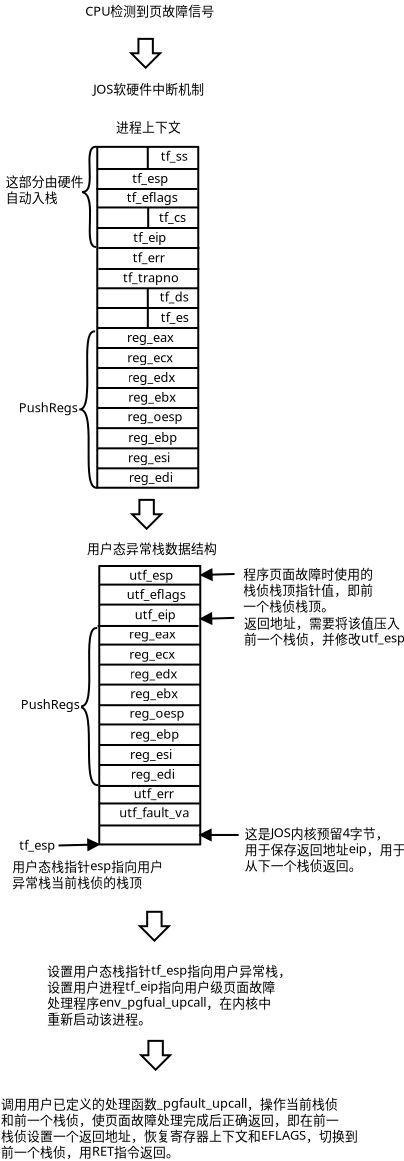 <?xml version="1.0" encoding="UTF-8"?>
<dia:diagram xmlns:dia="http://www.lysator.liu.se/~alla/dia/">
  <dia:layer name="Background" visible="true">
    <dia:object type="Standard - Box" version="0" id="O0">
      <dia:attribute name="obj_pos">
        <dia:point val="5.65,7.3"/>
      </dia:attribute>
      <dia:attribute name="obj_bb">
        <dia:rectangle val="5.6,7.25;10.75,24.394"/>
      </dia:attribute>
      <dia:attribute name="elem_corner">
        <dia:point val="5.65,7.3"/>
      </dia:attribute>
      <dia:attribute name="elem_width">
        <dia:real val="5.05"/>
      </dia:attribute>
      <dia:attribute name="elem_height">
        <dia:real val="17.044"/>
      </dia:attribute>
      <dia:attribute name="show_background">
        <dia:boolean val="false"/>
      </dia:attribute>
      <dia:attribute name="corner_radius">
        <dia:real val="1.175e-38"/>
      </dia:attribute>
    </dia:object>
    <dia:object type="Standard - Text" version="1" id="O1">
      <dia:attribute name="obj_pos">
        <dia:point val="5.05,0.75"/>
      </dia:attribute>
      <dia:attribute name="obj_bb">
        <dia:rectangle val="5.05,0.186;11.007,1.126"/>
      </dia:attribute>
      <dia:attribute name="text">
        <dia:composite type="text">
          <dia:attribute name="string">
            <dia:string>#CPU检测到页故障信号#</dia:string>
          </dia:attribute>
          <dia:attribute name="font">
            <dia:font family="sans" style="0" name="Helvetica"/>
          </dia:attribute>
          <dia:attribute name="height">
            <dia:real val="0.8"/>
          </dia:attribute>
          <dia:attribute name="pos">
            <dia:point val="5.05,0.75"/>
          </dia:attribute>
          <dia:attribute name="color">
            <dia:color val="#000000"/>
          </dia:attribute>
          <dia:attribute name="alignment">
            <dia:enum val="0"/>
          </dia:attribute>
        </dia:composite>
      </dia:attribute>
      <dia:attribute name="valign">
        <dia:enum val="3"/>
      </dia:attribute>
    </dia:object>
    <dia:object type="Standard - Text" version="1" id="O2">
      <dia:attribute name="obj_pos">
        <dia:point val="5.45,4.65"/>
      </dia:attribute>
      <dia:attribute name="obj_bb">
        <dia:rectangle val="5.45,4.086;10.625,5.026"/>
      </dia:attribute>
      <dia:attribute name="text">
        <dia:composite type="text">
          <dia:attribute name="string">
            <dia:string>#JOS软硬件中断机制#</dia:string>
          </dia:attribute>
          <dia:attribute name="font">
            <dia:font family="sans" style="0" name="Helvetica"/>
          </dia:attribute>
          <dia:attribute name="height">
            <dia:real val="0.8"/>
          </dia:attribute>
          <dia:attribute name="pos">
            <dia:point val="5.45,4.65"/>
          </dia:attribute>
          <dia:attribute name="color">
            <dia:color val="#000000"/>
          </dia:attribute>
          <dia:attribute name="alignment">
            <dia:enum val="0"/>
          </dia:attribute>
        </dia:composite>
      </dia:attribute>
      <dia:attribute name="valign">
        <dia:enum val="3"/>
      </dia:attribute>
    </dia:object>
    <dia:object type="Standard - Text" version="1" id="O3">
      <dia:attribute name="obj_pos">
        <dia:point val="6.585,6.539"/>
      </dia:attribute>
      <dia:attribute name="obj_bb">
        <dia:rectangle val="6.585,5.975;9.567,6.891"/>
      </dia:attribute>
      <dia:attribute name="text">
        <dia:composite type="text">
          <dia:attribute name="string">
            <dia:string>#进程上下文#</dia:string>
          </dia:attribute>
          <dia:attribute name="font">
            <dia:font family="sans" style="0" name="Helvetica"/>
          </dia:attribute>
          <dia:attribute name="height">
            <dia:real val="0.8"/>
          </dia:attribute>
          <dia:attribute name="pos">
            <dia:point val="6.585,6.539"/>
          </dia:attribute>
          <dia:attribute name="color">
            <dia:color val="#000000"/>
          </dia:attribute>
          <dia:attribute name="alignment">
            <dia:enum val="0"/>
          </dia:attribute>
        </dia:composite>
      </dia:attribute>
      <dia:attribute name="valign">
        <dia:enum val="3"/>
      </dia:attribute>
    </dia:object>
    <dia:object type="Standard - Line" version="0" id="O4">
      <dia:attribute name="obj_pos">
        <dia:point val="5.65,14.372"/>
      </dia:attribute>
      <dia:attribute name="obj_bb">
        <dia:rectangle val="5.6,14.322;10.75,14.422"/>
      </dia:attribute>
      <dia:attribute name="conn_endpoints">
        <dia:point val="5.65,14.372"/>
        <dia:point val="10.7,14.372"/>
      </dia:attribute>
      <dia:attribute name="numcp">
        <dia:int val="1"/>
      </dia:attribute>
    </dia:object>
    <dia:object type="Standard - Line" version="0" id="O5">
      <dia:attribute name="obj_pos">
        <dia:point val="5.653,8.406"/>
      </dia:attribute>
      <dia:attribute name="obj_bb">
        <dia:rectangle val="5.603,8.356;10.753,8.456"/>
      </dia:attribute>
      <dia:attribute name="conn_endpoints">
        <dia:point val="5.653,8.406"/>
        <dia:point val="10.703,8.406"/>
      </dia:attribute>
      <dia:attribute name="numcp">
        <dia:int val="1"/>
      </dia:attribute>
    </dia:object>
    <dia:object type="Standard - Line" version="0" id="O6">
      <dia:attribute name="obj_pos">
        <dia:point val="5.603,9.406"/>
      </dia:attribute>
      <dia:attribute name="obj_bb">
        <dia:rectangle val="5.553,9.356;10.703,9.456"/>
      </dia:attribute>
      <dia:attribute name="conn_endpoints">
        <dia:point val="5.603,9.406"/>
        <dia:point val="10.653,9.406"/>
      </dia:attribute>
      <dia:attribute name="numcp">
        <dia:int val="1"/>
      </dia:attribute>
    </dia:object>
    <dia:object type="Standard - Line" version="0" id="O7">
      <dia:attribute name="obj_pos">
        <dia:point val="5.673,11.356"/>
      </dia:attribute>
      <dia:attribute name="obj_bb">
        <dia:rectangle val="5.623,11.306;10.773,11.406"/>
      </dia:attribute>
      <dia:attribute name="conn_endpoints">
        <dia:point val="5.673,11.356"/>
        <dia:point val="10.723,11.356"/>
      </dia:attribute>
      <dia:attribute name="numcp">
        <dia:int val="1"/>
      </dia:attribute>
    </dia:object>
    <dia:object type="Standard - Line" version="0" id="O8">
      <dia:attribute name="obj_pos">
        <dia:point val="5.708,12.356"/>
      </dia:attribute>
      <dia:attribute name="obj_bb">
        <dia:rectangle val="5.658,12.306;10.808,12.406"/>
      </dia:attribute>
      <dia:attribute name="conn_endpoints">
        <dia:point val="5.708,12.356"/>
        <dia:point val="10.758,12.356"/>
      </dia:attribute>
      <dia:attribute name="numcp">
        <dia:int val="1"/>
      </dia:attribute>
    </dia:object>
    <dia:object type="Standard - Line" version="0" id="O9">
      <dia:attribute name="obj_pos">
        <dia:point val="5.703,13.406"/>
      </dia:attribute>
      <dia:attribute name="obj_bb">
        <dia:rectangle val="5.653,13.356;10.803,13.456"/>
      </dia:attribute>
      <dia:attribute name="conn_endpoints">
        <dia:point val="5.703,13.406"/>
        <dia:point val="10.753,13.406"/>
      </dia:attribute>
      <dia:attribute name="numcp">
        <dia:int val="1"/>
      </dia:attribute>
    </dia:object>
    <dia:object type="Standard - Line" version="0" id="O10">
      <dia:attribute name="obj_pos">
        <dia:point val="5.653,15.356"/>
      </dia:attribute>
      <dia:attribute name="obj_bb">
        <dia:rectangle val="5.603,15.306;10.753,15.406"/>
      </dia:attribute>
      <dia:attribute name="conn_endpoints">
        <dia:point val="5.653,15.356"/>
        <dia:point val="10.703,15.356"/>
      </dia:attribute>
      <dia:attribute name="numcp">
        <dia:int val="1"/>
      </dia:attribute>
    </dia:object>
    <dia:object type="Standard - Line" version="0" id="O11">
      <dia:attribute name="obj_pos">
        <dia:point val="5.653,16.356"/>
      </dia:attribute>
      <dia:attribute name="obj_bb">
        <dia:rectangle val="5.603,16.306;10.753,16.406"/>
      </dia:attribute>
      <dia:attribute name="conn_endpoints">
        <dia:point val="5.653,16.356"/>
        <dia:point val="10.703,16.356"/>
      </dia:attribute>
      <dia:attribute name="numcp">
        <dia:int val="1"/>
      </dia:attribute>
    </dia:object>
    <dia:object type="Standard - Line" version="0" id="O12">
      <dia:attribute name="obj_pos">
        <dia:point val="5.688,17.356"/>
      </dia:attribute>
      <dia:attribute name="obj_bb">
        <dia:rectangle val="5.638,17.306;10.788,17.406"/>
      </dia:attribute>
      <dia:attribute name="conn_endpoints">
        <dia:point val="5.688,17.356"/>
        <dia:point val="10.738,17.356"/>
      </dia:attribute>
      <dia:attribute name="numcp">
        <dia:int val="1"/>
      </dia:attribute>
    </dia:object>
    <dia:object type="Standard - Line" version="0" id="O13">
      <dia:attribute name="obj_pos">
        <dia:point val="5.673,18.356"/>
      </dia:attribute>
      <dia:attribute name="obj_bb">
        <dia:rectangle val="5.623,18.306;10.773,18.406"/>
      </dia:attribute>
      <dia:attribute name="conn_endpoints">
        <dia:point val="5.673,18.356"/>
        <dia:point val="10.723,18.356"/>
      </dia:attribute>
      <dia:attribute name="numcp">
        <dia:int val="1"/>
      </dia:attribute>
    </dia:object>
    <dia:object type="Standard - Line" version="0" id="O14">
      <dia:attribute name="obj_pos">
        <dia:point val="5.658,19.356"/>
      </dia:attribute>
      <dia:attribute name="obj_bb">
        <dia:rectangle val="5.608,19.306;10.758,19.406"/>
      </dia:attribute>
      <dia:attribute name="conn_endpoints">
        <dia:point val="5.658,19.356"/>
        <dia:point val="10.708,19.356"/>
      </dia:attribute>
      <dia:attribute name="numcp">
        <dia:int val="1"/>
      </dia:attribute>
    </dia:object>
    <dia:object type="Standard - Line" version="0" id="O15">
      <dia:attribute name="obj_pos">
        <dia:point val="5.643,20.356"/>
      </dia:attribute>
      <dia:attribute name="obj_bb">
        <dia:rectangle val="5.593,20.306;10.743,20.406"/>
      </dia:attribute>
      <dia:attribute name="conn_endpoints">
        <dia:point val="5.643,20.356"/>
        <dia:point val="10.693,20.356"/>
      </dia:attribute>
      <dia:attribute name="numcp">
        <dia:int val="1"/>
      </dia:attribute>
    </dia:object>
    <dia:object type="Standard - Line" version="0" id="O16">
      <dia:attribute name="obj_pos">
        <dia:point val="8.175,7.3"/>
      </dia:attribute>
      <dia:attribute name="obj_bb">
        <dia:rectangle val="8.125,7.25;8.228,8.456"/>
      </dia:attribute>
      <dia:attribute name="conn_endpoints">
        <dia:point val="8.175,7.3"/>
        <dia:point val="8.178,8.406"/>
      </dia:attribute>
      <dia:attribute name="numcp">
        <dia:int val="1"/>
      </dia:attribute>
      <dia:connections>
        <dia:connection handle="0" to="O0" connection="1"/>
        <dia:connection handle="1" to="O5" connection="0"/>
      </dia:connections>
    </dia:object>
    <dia:object type="Standard - Text" version="1" id="O17">
      <dia:attribute name="obj_pos">
        <dia:point val="8.83,7.994"/>
      </dia:attribute>
      <dia:attribute name="obj_bb">
        <dia:rectangle val="8.83,7.451;10.168,8.391"/>
      </dia:attribute>
      <dia:attribute name="text">
        <dia:composite type="text">
          <dia:attribute name="string">
            <dia:string>#tf_ss#</dia:string>
          </dia:attribute>
          <dia:attribute name="font">
            <dia:font family="sans" style="0" name="Helvetica"/>
          </dia:attribute>
          <dia:attribute name="height">
            <dia:real val="0.8"/>
          </dia:attribute>
          <dia:attribute name="pos">
            <dia:point val="8.83,7.994"/>
          </dia:attribute>
          <dia:attribute name="color">
            <dia:color val="#000000"/>
          </dia:attribute>
          <dia:attribute name="alignment">
            <dia:enum val="0"/>
          </dia:attribute>
        </dia:composite>
      </dia:attribute>
      <dia:attribute name="valign">
        <dia:enum val="3"/>
      </dia:attribute>
    </dia:object>
    <dia:object type="Standard - Text" version="1" id="O18">
      <dia:attribute name="obj_pos">
        <dia:point val="7.398,9.111"/>
      </dia:attribute>
      <dia:attribute name="obj_bb">
        <dia:rectangle val="7.398,8.569;9.158,9.509"/>
      </dia:attribute>
      <dia:attribute name="text">
        <dia:composite type="text">
          <dia:attribute name="string">
            <dia:string>#tf_esp#</dia:string>
          </dia:attribute>
          <dia:attribute name="font">
            <dia:font family="sans" style="0" name="Helvetica"/>
          </dia:attribute>
          <dia:attribute name="height">
            <dia:real val="0.8"/>
          </dia:attribute>
          <dia:attribute name="pos">
            <dia:point val="7.398,9.111"/>
          </dia:attribute>
          <dia:attribute name="color">
            <dia:color val="#000000"/>
          </dia:attribute>
          <dia:attribute name="alignment">
            <dia:enum val="0"/>
          </dia:attribute>
        </dia:composite>
      </dia:attribute>
      <dia:attribute name="valign">
        <dia:enum val="3"/>
      </dia:attribute>
    </dia:object>
    <dia:object type="Standard - Text" version="1" id="O19">
      <dia:attribute name="obj_pos">
        <dia:point val="7.123,10.061"/>
      </dia:attribute>
      <dia:attribute name="obj_bb">
        <dia:rectangle val="7.123,9.519;9.608,10.459"/>
      </dia:attribute>
      <dia:attribute name="text">
        <dia:composite type="text">
          <dia:attribute name="string">
            <dia:string>#tf_eflags#</dia:string>
          </dia:attribute>
          <dia:attribute name="font">
            <dia:font family="sans" style="0" name="Helvetica"/>
          </dia:attribute>
          <dia:attribute name="height">
            <dia:real val="0.8"/>
          </dia:attribute>
          <dia:attribute name="pos">
            <dia:point val="7.123,10.061"/>
          </dia:attribute>
          <dia:attribute name="color">
            <dia:color val="#000000"/>
          </dia:attribute>
          <dia:attribute name="alignment">
            <dia:enum val="0"/>
          </dia:attribute>
        </dia:composite>
      </dia:attribute>
      <dia:attribute name="valign">
        <dia:enum val="3"/>
      </dia:attribute>
    </dia:object>
    <dia:object type="Standard - Line" version="0" id="O20">
      <dia:attribute name="obj_pos">
        <dia:point val="8.195,10.331"/>
      </dia:attribute>
      <dia:attribute name="obj_bb">
        <dia:rectangle val="8.145,10.281;8.248,11.406"/>
      </dia:attribute>
      <dia:attribute name="conn_endpoints">
        <dia:point val="8.195,10.331"/>
        <dia:point val="8.198,11.356"/>
      </dia:attribute>
      <dia:attribute name="numcp">
        <dia:int val="1"/>
      </dia:attribute>
      <dia:connections>
        <dia:connection handle="0" to="O22" connection="0"/>
        <dia:connection handle="1" to="O7" connection="0"/>
      </dia:connections>
    </dia:object>
    <dia:object type="Standard - Text" version="1" id="O21">
      <dia:attribute name="obj_pos">
        <dia:point val="8.733,11.055"/>
      </dia:attribute>
      <dia:attribute name="obj_bb">
        <dia:rectangle val="8.733,10.512;10.085,11.453"/>
      </dia:attribute>
      <dia:attribute name="text">
        <dia:composite type="text">
          <dia:attribute name="string">
            <dia:string>#tf_cs#</dia:string>
          </dia:attribute>
          <dia:attribute name="font">
            <dia:font family="sans" style="0" name="Helvetica"/>
          </dia:attribute>
          <dia:attribute name="height">
            <dia:real val="0.8"/>
          </dia:attribute>
          <dia:attribute name="pos">
            <dia:point val="8.733,11.055"/>
          </dia:attribute>
          <dia:attribute name="color">
            <dia:color val="#000000"/>
          </dia:attribute>
          <dia:attribute name="alignment">
            <dia:enum val="0"/>
          </dia:attribute>
        </dia:composite>
      </dia:attribute>
      <dia:attribute name="valign">
        <dia:enum val="3"/>
      </dia:attribute>
    </dia:object>
    <dia:object type="Standard - Line" version="0" id="O22">
      <dia:attribute name="obj_pos">
        <dia:point val="5.67,10.331"/>
      </dia:attribute>
      <dia:attribute name="obj_bb">
        <dia:rectangle val="5.62,10.281;10.77,10.381"/>
      </dia:attribute>
      <dia:attribute name="conn_endpoints">
        <dia:point val="5.67,10.331"/>
        <dia:point val="10.72,10.331"/>
      </dia:attribute>
      <dia:attribute name="numcp">
        <dia:int val="1"/>
      </dia:attribute>
    </dia:object>
    <dia:object type="Standard - Text" version="1" id="O23">
      <dia:attribute name="obj_pos">
        <dia:point val="7.445,12.061"/>
      </dia:attribute>
      <dia:attribute name="obj_bb">
        <dia:rectangle val="7.445,11.519;9.063,12.459"/>
      </dia:attribute>
      <dia:attribute name="text">
        <dia:composite type="text">
          <dia:attribute name="string">
            <dia:string>#tf_eip#</dia:string>
          </dia:attribute>
          <dia:attribute name="font">
            <dia:font family="sans" style="0" name="Helvetica"/>
          </dia:attribute>
          <dia:attribute name="height">
            <dia:real val="0.8"/>
          </dia:attribute>
          <dia:attribute name="pos">
            <dia:point val="7.445,12.061"/>
          </dia:attribute>
          <dia:attribute name="color">
            <dia:color val="#000000"/>
          </dia:attribute>
          <dia:attribute name="alignment">
            <dia:enum val="0"/>
          </dia:attribute>
        </dia:composite>
      </dia:attribute>
      <dia:attribute name="valign">
        <dia:enum val="3"/>
      </dia:attribute>
    </dia:object>
    <dia:object type="Standard - Text" version="1" id="O24">
      <dia:attribute name="obj_pos">
        <dia:point val="7.42,13.074"/>
      </dia:attribute>
      <dia:attribute name="obj_bb">
        <dia:rectangle val="7.42,12.531;8.975,13.471"/>
      </dia:attribute>
      <dia:attribute name="text">
        <dia:composite type="text">
          <dia:attribute name="string">
            <dia:string>#tf_err#</dia:string>
          </dia:attribute>
          <dia:attribute name="font">
            <dia:font family="sans" style="0" name="Helvetica"/>
          </dia:attribute>
          <dia:attribute name="height">
            <dia:real val="0.8"/>
          </dia:attribute>
          <dia:attribute name="pos">
            <dia:point val="7.42,13.074"/>
          </dia:attribute>
          <dia:attribute name="color">
            <dia:color val="#000000"/>
          </dia:attribute>
          <dia:attribute name="alignment">
            <dia:enum val="0"/>
          </dia:attribute>
        </dia:composite>
      </dia:attribute>
      <dia:attribute name="valign">
        <dia:enum val="3"/>
      </dia:attribute>
    </dia:object>
    <dia:object type="Standard - Text" version="1" id="O25">
      <dia:attribute name="obj_pos">
        <dia:point val="6.933,14.074"/>
      </dia:attribute>
      <dia:attribute name="obj_bb">
        <dia:rectangle val="6.933,13.531;9.585,14.471"/>
      </dia:attribute>
      <dia:attribute name="text">
        <dia:composite type="text">
          <dia:attribute name="string">
            <dia:string>#tf_trapno#</dia:string>
          </dia:attribute>
          <dia:attribute name="font">
            <dia:font family="sans" style="0" name="Helvetica"/>
          </dia:attribute>
          <dia:attribute name="height">
            <dia:real val="0.8"/>
          </dia:attribute>
          <dia:attribute name="pos">
            <dia:point val="6.933,14.074"/>
          </dia:attribute>
          <dia:attribute name="color">
            <dia:color val="#000000"/>
          </dia:attribute>
          <dia:attribute name="alignment">
            <dia:enum val="0"/>
          </dia:attribute>
        </dia:composite>
      </dia:attribute>
      <dia:attribute name="valign">
        <dia:enum val="3"/>
      </dia:attribute>
    </dia:object>
    <dia:object type="Standard - Line" version="0" id="O26">
      <dia:attribute name="obj_pos">
        <dia:point val="8.175,14.372"/>
      </dia:attribute>
      <dia:attribute name="obj_bb">
        <dia:rectangle val="8.125,14.322;8.228,15.406"/>
      </dia:attribute>
      <dia:attribute name="conn_endpoints">
        <dia:point val="8.175,14.372"/>
        <dia:point val="8.178,15.356"/>
      </dia:attribute>
      <dia:attribute name="numcp">
        <dia:int val="1"/>
      </dia:attribute>
      <dia:connections>
        <dia:connection handle="0" to="O4" connection="0"/>
        <dia:connection handle="1" to="O10" connection="0"/>
      </dia:connections>
    </dia:object>
    <dia:object type="Standard - Text" version="1" id="O27">
      <dia:attribute name="obj_pos">
        <dia:point val="8.777,15.036"/>
      </dia:attribute>
      <dia:attribute name="obj_bb">
        <dia:rectangle val="8.777,14.494;10.179,15.434"/>
      </dia:attribute>
      <dia:attribute name="text">
        <dia:composite type="text">
          <dia:attribute name="string">
            <dia:string>#tf_ds#</dia:string>
          </dia:attribute>
          <dia:attribute name="font">
            <dia:font family="sans" style="0" name="Helvetica"/>
          </dia:attribute>
          <dia:attribute name="height">
            <dia:real val="0.8"/>
          </dia:attribute>
          <dia:attribute name="pos">
            <dia:point val="8.777,15.036"/>
          </dia:attribute>
          <dia:attribute name="color">
            <dia:color val="#000000"/>
          </dia:attribute>
          <dia:attribute name="alignment">
            <dia:enum val="0"/>
          </dia:attribute>
        </dia:composite>
      </dia:attribute>
      <dia:attribute name="valign">
        <dia:enum val="3"/>
      </dia:attribute>
    </dia:object>
    <dia:object type="Standard - Line" version="0" id="O28">
      <dia:attribute name="obj_pos">
        <dia:point val="8.178,15.356"/>
      </dia:attribute>
      <dia:attribute name="obj_bb">
        <dia:rectangle val="8.128,15.306;8.228,16.406"/>
      </dia:attribute>
      <dia:attribute name="conn_endpoints">
        <dia:point val="8.178,15.356"/>
        <dia:point val="8.178,16.356"/>
      </dia:attribute>
      <dia:attribute name="numcp">
        <dia:int val="1"/>
      </dia:attribute>
      <dia:connections>
        <dia:connection handle="0" to="O10" connection="0"/>
        <dia:connection handle="1" to="O11" connection="0"/>
      </dia:connections>
    </dia:object>
    <dia:object type="Standard - Text" version="1" id="O29">
      <dia:attribute name="obj_pos">
        <dia:point val="8.827,16.055"/>
      </dia:attribute>
      <dia:attribute name="obj_bb">
        <dia:rectangle val="8.827,15.512;10.217,16.453"/>
      </dia:attribute>
      <dia:attribute name="text">
        <dia:composite type="text">
          <dia:attribute name="string">
            <dia:string>#tf_es#</dia:string>
          </dia:attribute>
          <dia:attribute name="font">
            <dia:font family="sans" style="0" name="Helvetica"/>
          </dia:attribute>
          <dia:attribute name="height">
            <dia:real val="0.8"/>
          </dia:attribute>
          <dia:attribute name="pos">
            <dia:point val="8.827,16.055"/>
          </dia:attribute>
          <dia:attribute name="color">
            <dia:color val="#000000"/>
          </dia:attribute>
          <dia:attribute name="alignment">
            <dia:enum val="0"/>
          </dia:attribute>
        </dia:composite>
      </dia:attribute>
      <dia:attribute name="valign">
        <dia:enum val="3"/>
      </dia:attribute>
    </dia:object>
    <dia:object type="Standard - Text" version="1" id="O30">
      <dia:attribute name="obj_pos">
        <dia:point val="7.139,17.055"/>
      </dia:attribute>
      <dia:attribute name="obj_bb">
        <dia:rectangle val="7.139,16.512;9.446,17.453"/>
      </dia:attribute>
      <dia:attribute name="text">
        <dia:composite type="text">
          <dia:attribute name="string">
            <dia:string>#reg_eax#</dia:string>
          </dia:attribute>
          <dia:attribute name="font">
            <dia:font family="sans" style="0" name="Helvetica"/>
          </dia:attribute>
          <dia:attribute name="height">
            <dia:real val="0.8"/>
          </dia:attribute>
          <dia:attribute name="pos">
            <dia:point val="7.139,17.055"/>
          </dia:attribute>
          <dia:attribute name="color">
            <dia:color val="#000000"/>
          </dia:attribute>
          <dia:attribute name="alignment">
            <dia:enum val="0"/>
          </dia:attribute>
        </dia:composite>
      </dia:attribute>
      <dia:attribute name="valign">
        <dia:enum val="3"/>
      </dia:attribute>
    </dia:object>
    <dia:object type="Standard - Text" version="1" id="O31">
      <dia:attribute name="obj_pos">
        <dia:point val="7.152,18.067"/>
      </dia:attribute>
      <dia:attribute name="obj_bb">
        <dia:rectangle val="7.152,17.525;9.421,18.465"/>
      </dia:attribute>
      <dia:attribute name="text">
        <dia:composite type="text">
          <dia:attribute name="string">
            <dia:string>#reg_ecx#</dia:string>
          </dia:attribute>
          <dia:attribute name="font">
            <dia:font family="sans" style="0" name="Helvetica"/>
          </dia:attribute>
          <dia:attribute name="height">
            <dia:real val="0.8"/>
          </dia:attribute>
          <dia:attribute name="pos">
            <dia:point val="7.152,18.067"/>
          </dia:attribute>
          <dia:attribute name="color">
            <dia:color val="#000000"/>
          </dia:attribute>
          <dia:attribute name="alignment">
            <dia:enum val="0"/>
          </dia:attribute>
        </dia:composite>
      </dia:attribute>
      <dia:attribute name="valign">
        <dia:enum val="3"/>
      </dia:attribute>
    </dia:object>
    <dia:object type="Standard - Text" version="1" id="O32">
      <dia:attribute name="obj_pos">
        <dia:point val="7.164,19.055"/>
      </dia:attribute>
      <dia:attribute name="obj_bb">
        <dia:rectangle val="7.164,18.512;9.484,19.453"/>
      </dia:attribute>
      <dia:attribute name="text">
        <dia:composite type="text">
          <dia:attribute name="string">
            <dia:string>#reg_edx#</dia:string>
          </dia:attribute>
          <dia:attribute name="font">
            <dia:font family="sans" style="0" name="Helvetica"/>
          </dia:attribute>
          <dia:attribute name="height">
            <dia:real val="0.8"/>
          </dia:attribute>
          <dia:attribute name="pos">
            <dia:point val="7.164,19.055"/>
          </dia:attribute>
          <dia:attribute name="color">
            <dia:color val="#000000"/>
          </dia:attribute>
          <dia:attribute name="alignment">
            <dia:enum val="0"/>
          </dia:attribute>
        </dia:composite>
      </dia:attribute>
      <dia:attribute name="valign">
        <dia:enum val="3"/>
      </dia:attribute>
    </dia:object>
    <dia:object type="Standard - Text" version="1" id="O33">
      <dia:attribute name="obj_pos">
        <dia:point val="7.198,20.043"/>
      </dia:attribute>
      <dia:attribute name="obj_bb">
        <dia:rectangle val="7.198,19.5;9.517,20.44"/>
      </dia:attribute>
      <dia:attribute name="text">
        <dia:composite type="text">
          <dia:attribute name="string">
            <dia:string>#reg_ebx#</dia:string>
          </dia:attribute>
          <dia:attribute name="font">
            <dia:font family="sans" style="0" name="Helvetica"/>
          </dia:attribute>
          <dia:attribute name="height">
            <dia:real val="0.8"/>
          </dia:attribute>
          <dia:attribute name="pos">
            <dia:point val="7.198,20.043"/>
          </dia:attribute>
          <dia:attribute name="color">
            <dia:color val="#000000"/>
          </dia:attribute>
          <dia:attribute name="alignment">
            <dia:enum val="0"/>
          </dia:attribute>
        </dia:composite>
      </dia:attribute>
      <dia:attribute name="valign">
        <dia:enum val="3"/>
      </dia:attribute>
    </dia:object>
    <dia:object type="Standard - Line" version="0" id="O34">
      <dia:attribute name="obj_pos">
        <dia:point val="5.639,21.363"/>
      </dia:attribute>
      <dia:attribute name="obj_bb">
        <dia:rectangle val="5.589,21.312;10.739,21.413"/>
      </dia:attribute>
      <dia:attribute name="conn_endpoints">
        <dia:point val="5.639,21.363"/>
        <dia:point val="10.689,21.363"/>
      </dia:attribute>
      <dia:attribute name="numcp">
        <dia:int val="1"/>
      </dia:attribute>
    </dia:object>
    <dia:object type="Standard - Line" version="0" id="O35">
      <dia:attribute name="obj_pos">
        <dia:point val="5.647,22.375"/>
      </dia:attribute>
      <dia:attribute name="obj_bb">
        <dia:rectangle val="5.597,22.325;10.747,22.425"/>
      </dia:attribute>
      <dia:attribute name="conn_endpoints">
        <dia:point val="5.647,22.375"/>
        <dia:point val="10.697,22.375"/>
      </dia:attribute>
      <dia:attribute name="numcp">
        <dia:int val="1"/>
      </dia:attribute>
    </dia:object>
    <dia:object type="Standard - Line" version="0" id="O36">
      <dia:attribute name="obj_pos">
        <dia:point val="5.682,23.375"/>
      </dia:attribute>
      <dia:attribute name="obj_bb">
        <dia:rectangle val="5.632,23.325;10.782,23.425"/>
      </dia:attribute>
      <dia:attribute name="conn_endpoints">
        <dia:point val="5.682,23.375"/>
        <dia:point val="10.732,23.375"/>
      </dia:attribute>
      <dia:attribute name="numcp">
        <dia:int val="1"/>
      </dia:attribute>
    </dia:object>
    <dia:object type="Standard - Text" version="1" id="O37">
      <dia:attribute name="obj_pos">
        <dia:point val="7.157,21.017"/>
      </dia:attribute>
      <dia:attribute name="obj_bb">
        <dia:rectangle val="7.157,20.475;9.794,21.415"/>
      </dia:attribute>
      <dia:attribute name="text">
        <dia:composite type="text">
          <dia:attribute name="string">
            <dia:string>#reg_oesp#</dia:string>
          </dia:attribute>
          <dia:attribute name="font">
            <dia:font family="sans" style="0" name="Helvetica"/>
          </dia:attribute>
          <dia:attribute name="height">
            <dia:real val="0.8"/>
          </dia:attribute>
          <dia:attribute name="pos">
            <dia:point val="7.157,21.017"/>
          </dia:attribute>
          <dia:attribute name="color">
            <dia:color val="#000000"/>
          </dia:attribute>
          <dia:attribute name="alignment">
            <dia:enum val="0"/>
          </dia:attribute>
        </dia:composite>
      </dia:attribute>
      <dia:attribute name="valign">
        <dia:enum val="3"/>
      </dia:attribute>
    </dia:object>
    <dia:object type="Standard - Text" version="1" id="O38">
      <dia:attribute name="obj_pos">
        <dia:point val="7.203,22.061"/>
      </dia:attribute>
      <dia:attribute name="obj_bb">
        <dia:rectangle val="7.203,21.519;9.548,22.459"/>
      </dia:attribute>
      <dia:attribute name="text">
        <dia:composite type="text">
          <dia:attribute name="string">
            <dia:string>#reg_ebp#</dia:string>
          </dia:attribute>
          <dia:attribute name="font">
            <dia:font family="sans" style="0" name="Helvetica"/>
          </dia:attribute>
          <dia:attribute name="height">
            <dia:real val="0.8"/>
          </dia:attribute>
          <dia:attribute name="pos">
            <dia:point val="7.203,22.061"/>
          </dia:attribute>
          <dia:attribute name="color">
            <dia:color val="#000000"/>
          </dia:attribute>
          <dia:attribute name="alignment">
            <dia:enum val="0"/>
          </dia:attribute>
        </dia:composite>
      </dia:attribute>
      <dia:attribute name="valign">
        <dia:enum val="3"/>
      </dia:attribute>
    </dia:object>
    <dia:object type="Standard - Text" version="1" id="O39">
      <dia:attribute name="obj_pos">
        <dia:point val="7.182,23.074"/>
      </dia:attribute>
      <dia:attribute name="obj_bb">
        <dia:rectangle val="7.182,22.531;9.254,23.471"/>
      </dia:attribute>
      <dia:attribute name="text">
        <dia:composite type="text">
          <dia:attribute name="string">
            <dia:string>#reg_esi#</dia:string>
          </dia:attribute>
          <dia:attribute name="font">
            <dia:font family="sans" style="0" name="Helvetica"/>
          </dia:attribute>
          <dia:attribute name="height">
            <dia:real val="0.8"/>
          </dia:attribute>
          <dia:attribute name="pos">
            <dia:point val="7.182,23.074"/>
          </dia:attribute>
          <dia:attribute name="color">
            <dia:color val="#000000"/>
          </dia:attribute>
          <dia:attribute name="alignment">
            <dia:enum val="0"/>
          </dia:attribute>
        </dia:composite>
      </dia:attribute>
      <dia:attribute name="valign">
        <dia:enum val="3"/>
      </dia:attribute>
    </dia:object>
    <dia:object type="Standard - Text" version="1" id="O40">
      <dia:attribute name="obj_pos">
        <dia:point val="7.219,24.061"/>
      </dia:attribute>
      <dia:attribute name="obj_bb">
        <dia:rectangle val="7.219,23.519;9.356,24.459"/>
      </dia:attribute>
      <dia:attribute name="text">
        <dia:composite type="text">
          <dia:attribute name="string">
            <dia:string>#reg_edi#</dia:string>
          </dia:attribute>
          <dia:attribute name="font">
            <dia:font family="sans" style="0" name="Helvetica"/>
          </dia:attribute>
          <dia:attribute name="height">
            <dia:real val="0.8"/>
          </dia:attribute>
          <dia:attribute name="pos">
            <dia:point val="7.219,24.061"/>
          </dia:attribute>
          <dia:attribute name="color">
            <dia:color val="#000000"/>
          </dia:attribute>
          <dia:attribute name="alignment">
            <dia:enum val="0"/>
          </dia:attribute>
        </dia:composite>
      </dia:attribute>
      <dia:attribute name="valign">
        <dia:enum val="3"/>
      </dia:attribute>
    </dia:object>
    <dia:object type="Standard - BezierLine" version="0" id="O41">
      <dia:attribute name="obj_pos">
        <dia:point val="5.545,16.531"/>
      </dia:attribute>
      <dia:attribute name="obj_bb">
        <dia:rectangle val="4.698,16.473;5.603,20.484"/>
      </dia:attribute>
      <dia:attribute name="bez_points">
        <dia:point val="5.545,16.531"/>
        <dia:point val="4.696,16.381"/>
        <dia:point val="5.601,20.481"/>
        <dia:point val="4.751,20.431"/>
      </dia:attribute>
      <dia:attribute name="corner_types">
        <dia:enum val="0"/>
        <dia:enum val="0"/>
      </dia:attribute>
    </dia:object>
    <dia:object type="Standard - BezierLine" version="0" id="O42">
      <dia:attribute name="obj_pos">
        <dia:point val="5.65,24.344"/>
      </dia:attribute>
      <dia:attribute name="obj_bb">
        <dia:rectangle val="4.779,20.375;5.706,24.4"/>
      </dia:attribute>
      <dia:attribute name="bez_points">
        <dia:point val="5.65,24.344"/>
        <dia:point val="4.785,24.456"/>
        <dia:point val="5.635,20.606"/>
        <dia:point val="4.838,20.435"/>
      </dia:attribute>
      <dia:attribute name="corner_types">
        <dia:enum val="0"/>
        <dia:enum val="0"/>
      </dia:attribute>
      <dia:connections>
        <dia:connection handle="0" to="O0" connection="5"/>
      </dia:connections>
    </dia:object>
    <dia:object type="Standard - Text" version="1" id="O43">
      <dia:attribute name="obj_pos">
        <dia:point val="1.72,20.574"/>
      </dia:attribute>
      <dia:attribute name="obj_bb">
        <dia:rectangle val="1.72,20.031;4.519,20.971"/>
      </dia:attribute>
      <dia:attribute name="text">
        <dia:composite type="text">
          <dia:attribute name="string">
            <dia:string>#PushRegs#</dia:string>
          </dia:attribute>
          <dia:attribute name="font">
            <dia:font family="sans" style="0" name="Helvetica"/>
          </dia:attribute>
          <dia:attribute name="height">
            <dia:real val="0.8"/>
          </dia:attribute>
          <dia:attribute name="pos">
            <dia:point val="1.72,20.574"/>
          </dia:attribute>
          <dia:attribute name="color">
            <dia:color val="#000000"/>
          </dia:attribute>
          <dia:attribute name="alignment">
            <dia:enum val="0"/>
          </dia:attribute>
        </dia:composite>
      </dia:attribute>
      <dia:attribute name="valign">
        <dia:enum val="3"/>
      </dia:attribute>
    </dia:object>
    <dia:object type="Standard - BezierLine" version="0" id="O44">
      <dia:attribute name="obj_pos">
        <dia:point val="5.65,7.3"/>
      </dia:attribute>
      <dia:attribute name="obj_bb">
        <dia:rectangle val="4.832,7.242;5.708,9.609"/>
      </dia:attribute>
      <dia:attribute name="bez_points">
        <dia:point val="5.65,7.3"/>
        <dia:point val="4.8,7.15"/>
        <dia:point val="5.735,9.606"/>
        <dia:point val="4.885,9.556"/>
      </dia:attribute>
      <dia:attribute name="corner_types">
        <dia:enum val="0"/>
        <dia:enum val="0"/>
      </dia:attribute>
      <dia:connections>
        <dia:connection handle="0" to="O0" connection="0"/>
      </dia:connections>
    </dia:object>
    <dia:object type="Standard - BezierLine" version="0" id="O45">
      <dia:attribute name="obj_pos">
        <dia:point val="5.585,12.306"/>
      </dia:attribute>
      <dia:attribute name="obj_bb">
        <dia:rectangle val="4.851,9.508;5.635,12.356"/>
      </dia:attribute>
      <dia:attribute name="bez_points">
        <dia:point val="5.585,12.306"/>
        <dia:point val="4.885,12.306"/>
        <dia:point val="5.707,9.739"/>
        <dia:point val="4.91,9.568"/>
      </dia:attribute>
      <dia:attribute name="corner_types">
        <dia:enum val="0"/>
        <dia:enum val="0"/>
      </dia:attribute>
    </dia:object>
    <dia:object type="Standard - Text" version="1" id="O46">
      <dia:attribute name="obj_pos">
        <dia:point val="1.07,9.274"/>
      </dia:attribute>
      <dia:attribute name="obj_bb">
        <dia:rectangle val="1.07,8.709;4.649,10.425"/>
      </dia:attribute>
      <dia:attribute name="text">
        <dia:composite type="text">
          <dia:attribute name="string">
            <dia:string>#这部分由硬件
自动入栈#</dia:string>
          </dia:attribute>
          <dia:attribute name="font">
            <dia:font family="sans" style="0" name="Helvetica"/>
          </dia:attribute>
          <dia:attribute name="height">
            <dia:real val="0.8"/>
          </dia:attribute>
          <dia:attribute name="pos">
            <dia:point val="1.07,9.274"/>
          </dia:attribute>
          <dia:attribute name="color">
            <dia:color val="#000000"/>
          </dia:attribute>
          <dia:attribute name="alignment">
            <dia:enum val="0"/>
          </dia:attribute>
        </dia:composite>
      </dia:attribute>
      <dia:attribute name="valign">
        <dia:enum val="3"/>
      </dia:attribute>
    </dia:object>
    <dia:object type="Standard - Box" version="0" id="O47">
      <dia:attribute name="obj_pos">
        <dia:point val="5.75,28.256"/>
      </dia:attribute>
      <dia:attribute name="obj_bb">
        <dia:rectangle val="5.7,28.206;10.85,42.231"/>
      </dia:attribute>
      <dia:attribute name="elem_corner">
        <dia:point val="5.75,28.256"/>
      </dia:attribute>
      <dia:attribute name="elem_width">
        <dia:real val="5.05"/>
      </dia:attribute>
      <dia:attribute name="elem_height">
        <dia:real val="13.925"/>
      </dia:attribute>
      <dia:attribute name="show_background">
        <dia:boolean val="false"/>
      </dia:attribute>
      <dia:attribute name="corner_radius">
        <dia:real val="1.175e-38"/>
      </dia:attribute>
    </dia:object>
    <dia:object type="Standard - Text" version="1" id="O48">
      <dia:attribute name="obj_pos">
        <dia:point val="5.135,27.62"/>
      </dia:attribute>
      <dia:attribute name="obj_bb">
        <dia:rectangle val="5.135,27.056;11.1,27.972"/>
      </dia:attribute>
      <dia:attribute name="text">
        <dia:composite type="text">
          <dia:attribute name="string">
            <dia:string>#用户态异常栈数据结构#</dia:string>
          </dia:attribute>
          <dia:attribute name="font">
            <dia:font family="sans" style="0" name="Helvetica"/>
          </dia:attribute>
          <dia:attribute name="height">
            <dia:real val="0.8"/>
          </dia:attribute>
          <dia:attribute name="pos">
            <dia:point val="5.135,27.62"/>
          </dia:attribute>
          <dia:attribute name="color">
            <dia:color val="#000000"/>
          </dia:attribute>
          <dia:attribute name="alignment">
            <dia:enum val="0"/>
          </dia:attribute>
        </dia:composite>
      </dia:attribute>
      <dia:attribute name="valign">
        <dia:enum val="3"/>
      </dia:attribute>
    </dia:object>
    <dia:object type="Standard - Line" version="0" id="O49">
      <dia:attribute name="obj_pos">
        <dia:point val="5.758,29.188"/>
      </dia:attribute>
      <dia:attribute name="obj_bb">
        <dia:rectangle val="5.708,29.137;10.858,29.238"/>
      </dia:attribute>
      <dia:attribute name="conn_endpoints">
        <dia:point val="5.758,29.188"/>
        <dia:point val="10.808,29.188"/>
      </dia:attribute>
      <dia:attribute name="numcp">
        <dia:int val="1"/>
      </dia:attribute>
    </dia:object>
    <dia:object type="Standard - Line" version="0" id="O50">
      <dia:attribute name="obj_pos">
        <dia:point val="5.753,30.188"/>
      </dia:attribute>
      <dia:attribute name="obj_bb">
        <dia:rectangle val="5.703,30.137;10.853,30.238"/>
      </dia:attribute>
      <dia:attribute name="conn_endpoints">
        <dia:point val="5.753,30.188"/>
        <dia:point val="10.803,30.188"/>
      </dia:attribute>
      <dia:attribute name="numcp">
        <dia:int val="1"/>
      </dia:attribute>
    </dia:object>
    <dia:object type="Standard - Line" version="0" id="O51">
      <dia:attribute name="obj_pos">
        <dia:point val="5.788,32.188"/>
      </dia:attribute>
      <dia:attribute name="obj_bb">
        <dia:rectangle val="5.738,32.138;10.888,32.237"/>
      </dia:attribute>
      <dia:attribute name="conn_endpoints">
        <dia:point val="5.788,32.188"/>
        <dia:point val="10.838,32.188"/>
      </dia:attribute>
      <dia:attribute name="numcp">
        <dia:int val="1"/>
      </dia:attribute>
    </dia:object>
    <dia:object type="Standard - Line" version="0" id="O52">
      <dia:attribute name="obj_pos">
        <dia:point val="5.773,33.188"/>
      </dia:attribute>
      <dia:attribute name="obj_bb">
        <dia:rectangle val="5.723,33.138;10.873,33.237"/>
      </dia:attribute>
      <dia:attribute name="conn_endpoints">
        <dia:point val="5.773,33.188"/>
        <dia:point val="10.823,33.188"/>
      </dia:attribute>
      <dia:attribute name="numcp">
        <dia:int val="1"/>
      </dia:attribute>
    </dia:object>
    <dia:object type="Standard - Line" version="0" id="O53">
      <dia:attribute name="obj_pos">
        <dia:point val="5.758,34.188"/>
      </dia:attribute>
      <dia:attribute name="obj_bb">
        <dia:rectangle val="5.708,34.138;10.858,34.237"/>
      </dia:attribute>
      <dia:attribute name="conn_endpoints">
        <dia:point val="5.758,34.188"/>
        <dia:point val="10.808,34.188"/>
      </dia:attribute>
      <dia:attribute name="numcp">
        <dia:int val="1"/>
      </dia:attribute>
    </dia:object>
    <dia:object type="Standard - Line" version="0" id="O54">
      <dia:attribute name="obj_pos">
        <dia:point val="5.75,35.219"/>
      </dia:attribute>
      <dia:attribute name="obj_bb">
        <dia:rectangle val="5.7,35.169;10.85,35.269"/>
      </dia:attribute>
      <dia:attribute name="conn_endpoints">
        <dia:point val="5.75,35.219"/>
        <dia:point val="10.8,35.219"/>
      </dia:attribute>
      <dia:attribute name="numcp">
        <dia:int val="1"/>
      </dia:attribute>
      <dia:connections>
        <dia:connection handle="0" to="O47" connection="3"/>
        <dia:connection handle="1" to="O47" connection="4"/>
      </dia:connections>
    </dia:object>
    <dia:object type="Standard - Text" version="1" id="O55">
      <dia:attribute name="obj_pos">
        <dia:point val="7.245,28.942"/>
      </dia:attribute>
      <dia:attribute name="obj_bb">
        <dia:rectangle val="7.245,28.4;9.375,29.34"/>
      </dia:attribute>
      <dia:attribute name="text">
        <dia:composite type="text">
          <dia:attribute name="string">
            <dia:string>#utf_esp#</dia:string>
          </dia:attribute>
          <dia:attribute name="font">
            <dia:font family="sans" style="0" name="Helvetica"/>
          </dia:attribute>
          <dia:attribute name="height">
            <dia:real val="0.8"/>
          </dia:attribute>
          <dia:attribute name="pos">
            <dia:point val="7.245,28.942"/>
          </dia:attribute>
          <dia:attribute name="color">
            <dia:color val="#000000"/>
          </dia:attribute>
          <dia:attribute name="alignment">
            <dia:enum val="0"/>
          </dia:attribute>
        </dia:composite>
      </dia:attribute>
      <dia:attribute name="valign">
        <dia:enum val="3"/>
      </dia:attribute>
    </dia:object>
    <dia:object type="Standard - Text" version="1" id="O56">
      <dia:attribute name="obj_pos">
        <dia:point val="7.12,29.905"/>
      </dia:attribute>
      <dia:attribute name="obj_bb">
        <dia:rectangle val="7.12,29.363;9.975,30.302"/>
      </dia:attribute>
      <dia:attribute name="text">
        <dia:composite type="text">
          <dia:attribute name="string">
            <dia:string>#utf_eflags#</dia:string>
          </dia:attribute>
          <dia:attribute name="font">
            <dia:font family="sans" style="0" name="Helvetica"/>
          </dia:attribute>
          <dia:attribute name="height">
            <dia:real val="0.8"/>
          </dia:attribute>
          <dia:attribute name="pos">
            <dia:point val="7.12,29.905"/>
          </dia:attribute>
          <dia:attribute name="color">
            <dia:color val="#000000"/>
          </dia:attribute>
          <dia:attribute name="alignment">
            <dia:enum val="0"/>
          </dia:attribute>
        </dia:composite>
      </dia:attribute>
      <dia:attribute name="valign">
        <dia:enum val="3"/>
      </dia:attribute>
    </dia:object>
    <dia:object type="Standard - Text" version="1" id="O57">
      <dia:attribute name="obj_pos">
        <dia:point val="7.239,31.886"/>
      </dia:attribute>
      <dia:attribute name="obj_bb">
        <dia:rectangle val="7.239,31.344;9.546,32.284"/>
      </dia:attribute>
      <dia:attribute name="text">
        <dia:composite type="text">
          <dia:attribute name="string">
            <dia:string>#reg_eax#</dia:string>
          </dia:attribute>
          <dia:attribute name="font">
            <dia:font family="sans" style="0" name="Helvetica"/>
          </dia:attribute>
          <dia:attribute name="height">
            <dia:real val="0.8"/>
          </dia:attribute>
          <dia:attribute name="pos">
            <dia:point val="7.239,31.886"/>
          </dia:attribute>
          <dia:attribute name="color">
            <dia:color val="#000000"/>
          </dia:attribute>
          <dia:attribute name="alignment">
            <dia:enum val="0"/>
          </dia:attribute>
        </dia:composite>
      </dia:attribute>
      <dia:attribute name="valign">
        <dia:enum val="3"/>
      </dia:attribute>
    </dia:object>
    <dia:object type="Standard - Text" version="1" id="O58">
      <dia:attribute name="obj_pos">
        <dia:point val="7.252,32.899"/>
      </dia:attribute>
      <dia:attribute name="obj_bb">
        <dia:rectangle val="7.252,32.356;9.521,33.296"/>
      </dia:attribute>
      <dia:attribute name="text">
        <dia:composite type="text">
          <dia:attribute name="string">
            <dia:string>#reg_ecx#</dia:string>
          </dia:attribute>
          <dia:attribute name="font">
            <dia:font family="sans" style="0" name="Helvetica"/>
          </dia:attribute>
          <dia:attribute name="height">
            <dia:real val="0.8"/>
          </dia:attribute>
          <dia:attribute name="pos">
            <dia:point val="7.252,32.899"/>
          </dia:attribute>
          <dia:attribute name="color">
            <dia:color val="#000000"/>
          </dia:attribute>
          <dia:attribute name="alignment">
            <dia:enum val="0"/>
          </dia:attribute>
        </dia:composite>
      </dia:attribute>
      <dia:attribute name="valign">
        <dia:enum val="3"/>
      </dia:attribute>
    </dia:object>
    <dia:object type="Standard - Text" version="1" id="O59">
      <dia:attribute name="obj_pos">
        <dia:point val="7.264,33.886"/>
      </dia:attribute>
      <dia:attribute name="obj_bb">
        <dia:rectangle val="7.264,33.344;9.584,34.284"/>
      </dia:attribute>
      <dia:attribute name="text">
        <dia:composite type="text">
          <dia:attribute name="string">
            <dia:string>#reg_edx#</dia:string>
          </dia:attribute>
          <dia:attribute name="font">
            <dia:font family="sans" style="0" name="Helvetica"/>
          </dia:attribute>
          <dia:attribute name="height">
            <dia:real val="0.8"/>
          </dia:attribute>
          <dia:attribute name="pos">
            <dia:point val="7.264,33.886"/>
          </dia:attribute>
          <dia:attribute name="color">
            <dia:color val="#000000"/>
          </dia:attribute>
          <dia:attribute name="alignment">
            <dia:enum val="0"/>
          </dia:attribute>
        </dia:composite>
      </dia:attribute>
      <dia:attribute name="valign">
        <dia:enum val="3"/>
      </dia:attribute>
    </dia:object>
    <dia:object type="Standard - Text" version="1" id="O60">
      <dia:attribute name="obj_pos">
        <dia:point val="7.298,34.874"/>
      </dia:attribute>
      <dia:attribute name="obj_bb">
        <dia:rectangle val="7.298,34.331;9.617,35.271"/>
      </dia:attribute>
      <dia:attribute name="text">
        <dia:composite type="text">
          <dia:attribute name="string">
            <dia:string>#reg_ebx#</dia:string>
          </dia:attribute>
          <dia:attribute name="font">
            <dia:font family="sans" style="0" name="Helvetica"/>
          </dia:attribute>
          <dia:attribute name="height">
            <dia:real val="0.8"/>
          </dia:attribute>
          <dia:attribute name="pos">
            <dia:point val="7.298,34.874"/>
          </dia:attribute>
          <dia:attribute name="color">
            <dia:color val="#000000"/>
          </dia:attribute>
          <dia:attribute name="alignment">
            <dia:enum val="0"/>
          </dia:attribute>
        </dia:composite>
      </dia:attribute>
      <dia:attribute name="valign">
        <dia:enum val="3"/>
      </dia:attribute>
    </dia:object>
    <dia:object type="Standard - Line" version="0" id="O61">
      <dia:attribute name="obj_pos">
        <dia:point val="5.75,36.181"/>
      </dia:attribute>
      <dia:attribute name="obj_bb">
        <dia:rectangle val="5.7,36.131;10.85,36.231"/>
      </dia:attribute>
      <dia:attribute name="conn_endpoints">
        <dia:point val="5.75,36.181"/>
        <dia:point val="10.8,36.181"/>
      </dia:attribute>
      <dia:attribute name="numcp">
        <dia:int val="1"/>
      </dia:attribute>
    </dia:object>
    <dia:object type="Standard - Line" version="0" id="O62">
      <dia:attribute name="obj_pos">
        <dia:point val="5.747,37.206"/>
      </dia:attribute>
      <dia:attribute name="obj_bb">
        <dia:rectangle val="5.697,37.156;10.847,37.256"/>
      </dia:attribute>
      <dia:attribute name="conn_endpoints">
        <dia:point val="5.747,37.206"/>
        <dia:point val="10.797,37.206"/>
      </dia:attribute>
      <dia:attribute name="numcp">
        <dia:int val="1"/>
      </dia:attribute>
    </dia:object>
    <dia:object type="Standard - Line" version="0" id="O63">
      <dia:attribute name="obj_pos">
        <dia:point val="5.782,38.206"/>
      </dia:attribute>
      <dia:attribute name="obj_bb">
        <dia:rectangle val="5.732,38.156;10.882,38.256"/>
      </dia:attribute>
      <dia:attribute name="conn_endpoints">
        <dia:point val="5.782,38.206"/>
        <dia:point val="10.832,38.206"/>
      </dia:attribute>
      <dia:attribute name="numcp">
        <dia:int val="1"/>
      </dia:attribute>
    </dia:object>
    <dia:object type="Standard - Text" version="1" id="O64">
      <dia:attribute name="obj_pos">
        <dia:point val="7.257,35.849"/>
      </dia:attribute>
      <dia:attribute name="obj_bb">
        <dia:rectangle val="7.257,35.306;9.894,36.246"/>
      </dia:attribute>
      <dia:attribute name="text">
        <dia:composite type="text">
          <dia:attribute name="string">
            <dia:string>#reg_oesp#</dia:string>
          </dia:attribute>
          <dia:attribute name="font">
            <dia:font family="sans" style="0" name="Helvetica"/>
          </dia:attribute>
          <dia:attribute name="height">
            <dia:real val="0.8"/>
          </dia:attribute>
          <dia:attribute name="pos">
            <dia:point val="7.257,35.849"/>
          </dia:attribute>
          <dia:attribute name="color">
            <dia:color val="#000000"/>
          </dia:attribute>
          <dia:attribute name="alignment">
            <dia:enum val="0"/>
          </dia:attribute>
        </dia:composite>
      </dia:attribute>
      <dia:attribute name="valign">
        <dia:enum val="3"/>
      </dia:attribute>
    </dia:object>
    <dia:object type="Standard - Text" version="1" id="O65">
      <dia:attribute name="obj_pos">
        <dia:point val="7.303,36.892"/>
      </dia:attribute>
      <dia:attribute name="obj_bb">
        <dia:rectangle val="7.303,36.35;9.648,37.29"/>
      </dia:attribute>
      <dia:attribute name="text">
        <dia:composite type="text">
          <dia:attribute name="string">
            <dia:string>#reg_ebp#</dia:string>
          </dia:attribute>
          <dia:attribute name="font">
            <dia:font family="sans" style="0" name="Helvetica"/>
          </dia:attribute>
          <dia:attribute name="height">
            <dia:real val="0.8"/>
          </dia:attribute>
          <dia:attribute name="pos">
            <dia:point val="7.303,36.892"/>
          </dia:attribute>
          <dia:attribute name="color">
            <dia:color val="#000000"/>
          </dia:attribute>
          <dia:attribute name="alignment">
            <dia:enum val="0"/>
          </dia:attribute>
        </dia:composite>
      </dia:attribute>
      <dia:attribute name="valign">
        <dia:enum val="3"/>
      </dia:attribute>
    </dia:object>
    <dia:object type="Standard - Text" version="1" id="O66">
      <dia:attribute name="obj_pos">
        <dia:point val="7.282,37.905"/>
      </dia:attribute>
      <dia:attribute name="obj_bb">
        <dia:rectangle val="7.282,37.362;9.354,38.303"/>
      </dia:attribute>
      <dia:attribute name="text">
        <dia:composite type="text">
          <dia:attribute name="string">
            <dia:string>#reg_esi#</dia:string>
          </dia:attribute>
          <dia:attribute name="font">
            <dia:font family="sans" style="0" name="Helvetica"/>
          </dia:attribute>
          <dia:attribute name="height">
            <dia:real val="0.8"/>
          </dia:attribute>
          <dia:attribute name="pos">
            <dia:point val="7.282,37.905"/>
          </dia:attribute>
          <dia:attribute name="color">
            <dia:color val="#000000"/>
          </dia:attribute>
          <dia:attribute name="alignment">
            <dia:enum val="0"/>
          </dia:attribute>
        </dia:composite>
      </dia:attribute>
      <dia:attribute name="valign">
        <dia:enum val="3"/>
      </dia:attribute>
    </dia:object>
    <dia:object type="Standard - Text" version="1" id="O67">
      <dia:attribute name="obj_pos">
        <dia:point val="7.319,38.892"/>
      </dia:attribute>
      <dia:attribute name="obj_bb">
        <dia:rectangle val="7.319,38.35;9.456,39.29"/>
      </dia:attribute>
      <dia:attribute name="text">
        <dia:composite type="text">
          <dia:attribute name="string">
            <dia:string>#reg_edi#</dia:string>
          </dia:attribute>
          <dia:attribute name="font">
            <dia:font family="sans" style="0" name="Helvetica"/>
          </dia:attribute>
          <dia:attribute name="height">
            <dia:real val="0.8"/>
          </dia:attribute>
          <dia:attribute name="pos">
            <dia:point val="7.319,38.892"/>
          </dia:attribute>
          <dia:attribute name="color">
            <dia:color val="#000000"/>
          </dia:attribute>
          <dia:attribute name="alignment">
            <dia:enum val="0"/>
          </dia:attribute>
        </dia:composite>
      </dia:attribute>
      <dia:attribute name="valign">
        <dia:enum val="3"/>
      </dia:attribute>
    </dia:object>
    <dia:object type="Standard - BezierLine" version="0" id="O68">
      <dia:attribute name="obj_pos">
        <dia:point val="5.646,31.363"/>
      </dia:attribute>
      <dia:attribute name="obj_bb">
        <dia:rectangle val="4.798,31.305;5.703,35.315"/>
      </dia:attribute>
      <dia:attribute name="bez_points">
        <dia:point val="5.646,31.363"/>
        <dia:point val="4.795,31.212"/>
        <dia:point val="5.701,35.312"/>
        <dia:point val="4.851,35.263"/>
      </dia:attribute>
      <dia:attribute name="corner_types">
        <dia:enum val="0"/>
        <dia:enum val="0"/>
      </dia:attribute>
    </dia:object>
    <dia:object type="Standard - BezierLine" version="0" id="O69">
      <dia:attribute name="obj_pos">
        <dia:point val="5.685,39.206"/>
      </dia:attribute>
      <dia:attribute name="obj_bb">
        <dia:rectangle val="4.779,35.257;5.741,39.262"/>
      </dia:attribute>
      <dia:attribute name="bez_points">
        <dia:point val="5.685,39.206"/>
        <dia:point val="4.82,39.319"/>
        <dia:point val="5.635,35.487"/>
        <dia:point val="4.838,35.316"/>
      </dia:attribute>
      <dia:attribute name="corner_types">
        <dia:enum val="0"/>
        <dia:enum val="0"/>
      </dia:attribute>
    </dia:object>
    <dia:object type="Standard - Text" version="1" id="O70">
      <dia:attribute name="obj_pos">
        <dia:point val="1.82,35.405"/>
      </dia:attribute>
      <dia:attribute name="obj_bb">
        <dia:rectangle val="1.82,34.862;4.619,35.803"/>
      </dia:attribute>
      <dia:attribute name="text">
        <dia:composite type="text">
          <dia:attribute name="string">
            <dia:string>#PushRegs#</dia:string>
          </dia:attribute>
          <dia:attribute name="font">
            <dia:font family="sans" style="0" name="Helvetica"/>
          </dia:attribute>
          <dia:attribute name="height">
            <dia:real val="0.8"/>
          </dia:attribute>
          <dia:attribute name="pos">
            <dia:point val="1.82,35.405"/>
          </dia:attribute>
          <dia:attribute name="color">
            <dia:color val="#000000"/>
          </dia:attribute>
          <dia:attribute name="alignment">
            <dia:enum val="0"/>
          </dia:attribute>
        </dia:composite>
      </dia:attribute>
      <dia:attribute name="valign">
        <dia:enum val="3"/>
      </dia:attribute>
    </dia:object>
    <dia:object type="Standard - Line" version="0" id="O71">
      <dia:attribute name="obj_pos">
        <dia:point val="5.72,39.256"/>
      </dia:attribute>
      <dia:attribute name="obj_bb">
        <dia:rectangle val="5.67,39.206;10.82,39.306"/>
      </dia:attribute>
      <dia:attribute name="conn_endpoints">
        <dia:point val="5.72,39.256"/>
        <dia:point val="10.77,39.256"/>
      </dia:attribute>
      <dia:attribute name="numcp">
        <dia:int val="1"/>
      </dia:attribute>
    </dia:object>
    <dia:object type="Standard - Line" version="0" id="O72">
      <dia:attribute name="obj_pos">
        <dia:point val="5.72,40.131"/>
      </dia:attribute>
      <dia:attribute name="obj_bb">
        <dia:rectangle val="5.67,40.081;10.82,40.181"/>
      </dia:attribute>
      <dia:attribute name="conn_endpoints">
        <dia:point val="5.72,40.131"/>
        <dia:point val="10.77,40.131"/>
      </dia:attribute>
      <dia:attribute name="numcp">
        <dia:int val="1"/>
      </dia:attribute>
    </dia:object>
    <dia:object type="Standard - Line" version="0" id="O73">
      <dia:attribute name="obj_pos">
        <dia:point val="5.755,41.231"/>
      </dia:attribute>
      <dia:attribute name="obj_bb">
        <dia:rectangle val="5.705,41.181;10.855,41.281"/>
      </dia:attribute>
      <dia:attribute name="conn_endpoints">
        <dia:point val="5.755,41.231"/>
        <dia:point val="10.805,41.231"/>
      </dia:attribute>
      <dia:attribute name="numcp">
        <dia:int val="1"/>
      </dia:attribute>
    </dia:object>
    <dia:object type="Standard - Text" version="1" id="O74">
      <dia:attribute name="obj_pos">
        <dia:point val="7.47,39.874"/>
      </dia:attribute>
      <dia:attribute name="obj_bb">
        <dia:rectangle val="7.47,39.331;9.395,40.271"/>
      </dia:attribute>
      <dia:attribute name="text">
        <dia:composite type="text">
          <dia:attribute name="string">
            <dia:string>#utf_err#</dia:string>
          </dia:attribute>
          <dia:attribute name="font">
            <dia:font family="sans" style="0" name="Helvetica"/>
          </dia:attribute>
          <dia:attribute name="height">
            <dia:real val="0.8"/>
          </dia:attribute>
          <dia:attribute name="pos">
            <dia:point val="7.47,39.874"/>
          </dia:attribute>
          <dia:attribute name="color">
            <dia:color val="#000000"/>
          </dia:attribute>
          <dia:attribute name="alignment">
            <dia:enum val="0"/>
          </dia:attribute>
        </dia:composite>
      </dia:attribute>
      <dia:attribute name="valign">
        <dia:enum val="3"/>
      </dia:attribute>
    </dia:object>
    <dia:object type="Standard - Text" version="1" id="O75">
      <dia:attribute name="obj_pos">
        <dia:point val="6.755,40.824"/>
      </dia:attribute>
      <dia:attribute name="obj_bb">
        <dia:rectangle val="6.755,40.281;10.172,41.221"/>
      </dia:attribute>
      <dia:attribute name="text">
        <dia:composite type="text">
          <dia:attribute name="string">
            <dia:string>#utf_fault_va#</dia:string>
          </dia:attribute>
          <dia:attribute name="font">
            <dia:font family="sans" style="0" name="Helvetica"/>
          </dia:attribute>
          <dia:attribute name="height">
            <dia:real val="0.8"/>
          </dia:attribute>
          <dia:attribute name="pos">
            <dia:point val="6.755,40.824"/>
          </dia:attribute>
          <dia:attribute name="color">
            <dia:color val="#000000"/>
          </dia:attribute>
          <dia:attribute name="alignment">
            <dia:enum val="0"/>
          </dia:attribute>
        </dia:composite>
      </dia:attribute>
      <dia:attribute name="valign">
        <dia:enum val="3"/>
      </dia:attribute>
    </dia:object>
    <dia:object type="Standard - Line" version="0" id="O76">
      <dia:attribute name="obj_pos">
        <dia:point val="10.77,41.706"/>
      </dia:attribute>
      <dia:attribute name="obj_bb">
        <dia:rectangle val="10.72,41.206;12.77,42.206"/>
      </dia:attribute>
      <dia:attribute name="conn_endpoints">
        <dia:point val="10.77,41.706"/>
        <dia:point val="12.72,41.706"/>
      </dia:attribute>
      <dia:attribute name="numcp">
        <dia:int val="1"/>
      </dia:attribute>
      <dia:attribute name="start_arrow">
        <dia:enum val="3"/>
      </dia:attribute>
      <dia:attribute name="start_arrow_length">
        <dia:real val="0.5"/>
      </dia:attribute>
      <dia:attribute name="start_arrow_width">
        <dia:real val="0.5"/>
      </dia:attribute>
    </dia:object>
    <dia:object type="Standard - Text" version="1" id="O77">
      <dia:attribute name="obj_pos">
        <dia:point val="13.02,41.87"/>
      </dia:attribute>
      <dia:attribute name="obj_bb">
        <dia:rectangle val="13.02,41.306;20.471,43.838"/>
      </dia:attribute>
      <dia:attribute name="text">
        <dia:composite type="text">
          <dia:attribute name="string">
            <dia:string>#这是JOS内核预留4字节，
用于保存返回地址eip，用于
从下一个栈侦返回。#</dia:string>
          </dia:attribute>
          <dia:attribute name="font">
            <dia:font family="sans" style="0" name="Helvetica"/>
          </dia:attribute>
          <dia:attribute name="height">
            <dia:real val="0.8"/>
          </dia:attribute>
          <dia:attribute name="pos">
            <dia:point val="13.02,41.87"/>
          </dia:attribute>
          <dia:attribute name="color">
            <dia:color val="#000000"/>
          </dia:attribute>
          <dia:attribute name="alignment">
            <dia:enum val="0"/>
          </dia:attribute>
        </dia:composite>
      </dia:attribute>
      <dia:attribute name="valign">
        <dia:enum val="3"/>
      </dia:attribute>
    </dia:object>
    <dia:object type="Standard - Line" version="0" id="O78">
      <dia:attribute name="obj_pos">
        <dia:point val="5.67,31.256"/>
      </dia:attribute>
      <dia:attribute name="obj_bb">
        <dia:rectangle val="5.62,31.206;10.77,31.306"/>
      </dia:attribute>
      <dia:attribute name="conn_endpoints">
        <dia:point val="5.67,31.256"/>
        <dia:point val="10.72,31.256"/>
      </dia:attribute>
      <dia:attribute name="numcp">
        <dia:int val="1"/>
      </dia:attribute>
    </dia:object>
    <dia:object type="Standard - Text" version="1" id="O79">
      <dia:attribute name="obj_pos">
        <dia:point val="7.52,30.924"/>
      </dia:attribute>
      <dia:attribute name="obj_bb">
        <dia:rectangle val="7.52,30.381;9.508,31.321"/>
      </dia:attribute>
      <dia:attribute name="text">
        <dia:composite type="text">
          <dia:attribute name="string">
            <dia:string>#utf_eip#</dia:string>
          </dia:attribute>
          <dia:attribute name="font">
            <dia:font family="sans" style="0" name="Helvetica"/>
          </dia:attribute>
          <dia:attribute name="height">
            <dia:real val="0.8"/>
          </dia:attribute>
          <dia:attribute name="pos">
            <dia:point val="7.52,30.924"/>
          </dia:attribute>
          <dia:attribute name="color">
            <dia:color val="#000000"/>
          </dia:attribute>
          <dia:attribute name="alignment">
            <dia:enum val="0"/>
          </dia:attribute>
        </dia:composite>
      </dia:attribute>
      <dia:attribute name="valign">
        <dia:enum val="3"/>
      </dia:attribute>
    </dia:object>
    <dia:object type="Standard - Line" version="0" id="O80">
      <dia:attribute name="obj_pos">
        <dia:point val="3.716,42.231"/>
      </dia:attribute>
      <dia:attribute name="obj_bb">
        <dia:rectangle val="3.664,41.68;5.812,42.682"/>
      </dia:attribute>
      <dia:attribute name="conn_endpoints">
        <dia:point val="3.716,42.231"/>
        <dia:point val="5.75,42.181"/>
      </dia:attribute>
      <dia:attribute name="numcp">
        <dia:int val="1"/>
      </dia:attribute>
      <dia:attribute name="end_arrow">
        <dia:enum val="3"/>
      </dia:attribute>
      <dia:attribute name="end_arrow_length">
        <dia:real val="0.5"/>
      </dia:attribute>
      <dia:attribute name="end_arrow_width">
        <dia:real val="0.5"/>
      </dia:attribute>
      <dia:connections>
        <dia:connection handle="1" to="O47" connection="5"/>
      </dia:connections>
    </dia:object>
    <dia:object type="Standard - Text" version="1" id="O81">
      <dia:attribute name="obj_pos">
        <dia:point val="1.751,42.446"/>
      </dia:attribute>
      <dia:attribute name="obj_bb">
        <dia:rectangle val="1.751,41.903;3.511,42.843"/>
      </dia:attribute>
      <dia:attribute name="text">
        <dia:composite type="text">
          <dia:attribute name="string">
            <dia:string>#tf_esp#</dia:string>
          </dia:attribute>
          <dia:attribute name="font">
            <dia:font family="sans" style="0" name="Helvetica"/>
          </dia:attribute>
          <dia:attribute name="height">
            <dia:real val="0.8"/>
          </dia:attribute>
          <dia:attribute name="pos">
            <dia:point val="1.751,42.446"/>
          </dia:attribute>
          <dia:attribute name="color">
            <dia:color val="#000000"/>
          </dia:attribute>
          <dia:attribute name="alignment">
            <dia:enum val="0"/>
          </dia:attribute>
        </dia:composite>
      </dia:attribute>
      <dia:attribute name="valign">
        <dia:enum val="3"/>
      </dia:attribute>
    </dia:object>
    <dia:object type="Standard - Text" version="1" id="O82">
      <dia:attribute name="obj_pos">
        <dia:point val="1.401,43.52"/>
      </dia:attribute>
      <dia:attribute name="obj_bb">
        <dia:rectangle val="1.401,42.956;8.398,44.684"/>
      </dia:attribute>
      <dia:attribute name="text">
        <dia:composite type="text">
          <dia:attribute name="string">
            <dia:string>#用户态栈指针esp指向用户
异常栈当前栈侦的栈顶#</dia:string>
          </dia:attribute>
          <dia:attribute name="font">
            <dia:font family="sans" style="0" name="Helvetica"/>
          </dia:attribute>
          <dia:attribute name="height">
            <dia:real val="0.8"/>
          </dia:attribute>
          <dia:attribute name="pos">
            <dia:point val="1.401,43.52"/>
          </dia:attribute>
          <dia:attribute name="color">
            <dia:color val="#000000"/>
          </dia:attribute>
          <dia:attribute name="alignment">
            <dia:enum val="0"/>
          </dia:attribute>
        </dia:composite>
      </dia:attribute>
      <dia:attribute name="valign">
        <dia:enum val="3"/>
      </dia:attribute>
    </dia:object>
    <dia:object type="Standard - Line" version="0" id="O83">
      <dia:attribute name="obj_pos">
        <dia:point val="12.516,28.656"/>
      </dia:attribute>
      <dia:attribute name="obj_bb">
        <dia:rectangle val="10.751,28.205;12.567,29.207"/>
      </dia:attribute>
      <dia:attribute name="conn_endpoints">
        <dia:point val="12.516,28.656"/>
        <dia:point val="10.816,28.706"/>
      </dia:attribute>
      <dia:attribute name="numcp">
        <dia:int val="1"/>
      </dia:attribute>
      <dia:attribute name="end_arrow">
        <dia:enum val="3"/>
      </dia:attribute>
      <dia:attribute name="end_arrow_length">
        <dia:real val="0.5"/>
      </dia:attribute>
      <dia:attribute name="end_arrow_width">
        <dia:real val="0.5"/>
      </dia:attribute>
    </dia:object>
    <dia:object type="Standard - Text" version="1" id="O84">
      <dia:attribute name="obj_pos">
        <dia:point val="12.951,28.895"/>
      </dia:attribute>
      <dia:attribute name="obj_bb">
        <dia:rectangle val="12.951,28.331;18.915,30.847"/>
      </dia:attribute>
      <dia:attribute name="text">
        <dia:composite type="text">
          <dia:attribute name="string">
            <dia:string>#程序页面故障时使用的
栈侦栈顶指针值，即前
一个栈侦栈顶。#</dia:string>
          </dia:attribute>
          <dia:attribute name="font">
            <dia:font family="sans" style="0" name="Helvetica"/>
          </dia:attribute>
          <dia:attribute name="height">
            <dia:real val="0.8"/>
          </dia:attribute>
          <dia:attribute name="pos">
            <dia:point val="12.951,28.895"/>
          </dia:attribute>
          <dia:attribute name="color">
            <dia:color val="#000000"/>
          </dia:attribute>
          <dia:attribute name="alignment">
            <dia:enum val="0"/>
          </dia:attribute>
        </dia:composite>
      </dia:attribute>
      <dia:attribute name="valign">
        <dia:enum val="3"/>
      </dia:attribute>
    </dia:object>
    <dia:object type="Standard - Text" version="1" id="O85">
      <dia:attribute name="obj_pos">
        <dia:point val="3.151,48.745"/>
      </dia:attribute>
      <dia:attribute name="obj_bb">
        <dia:rectangle val="3.151,48.214;14.454,52.401"/>
      </dia:attribute>
      <dia:attribute name="text">
        <dia:composite type="text">
          <dia:attribute name="string">
            <dia:string>#设置用户态栈指针tf_esp指向用户异常栈，
设置用户进程tf_eip指向用户级页面故障
处理程序env_pgfual_upcall，在内核中
重新启动该进程。
#</dia:string>
          </dia:attribute>
          <dia:attribute name="font">
            <dia:font family="sans" style="0" name="Helvetica"/>
          </dia:attribute>
          <dia:attribute name="height">
            <dia:real val="0.8"/>
          </dia:attribute>
          <dia:attribute name="pos">
            <dia:point val="3.151,48.745"/>
          </dia:attribute>
          <dia:attribute name="color">
            <dia:color val="#000000"/>
          </dia:attribute>
          <dia:attribute name="alignment">
            <dia:enum val="0"/>
          </dia:attribute>
        </dia:composite>
      </dia:attribute>
      <dia:attribute name="valign">
        <dia:enum val="3"/>
      </dia:attribute>
    </dia:object>
    <dia:object type="Standard - Text" version="1" id="O86">
      <dia:attribute name="obj_pos">
        <dia:point val="0.837,55.395"/>
      </dia:attribute>
      <dia:attribute name="obj_bb">
        <dia:rectangle val="0.837,54.831;17.394,58.165"/>
      </dia:attribute>
      <dia:attribute name="text">
        <dia:composite type="text">
          <dia:attribute name="string">
            <dia:string>#调用用户已定义的处理函数_pgfault_upcall，操作当前栈侦
和前一个栈侦，使页面故障处理完成后正确返回，即在前一
栈侦设置一个返回地址，恢复寄存器上下文和EFLAGS，切换到
前一个栈侦，用RET指令返回。#</dia:string>
          </dia:attribute>
          <dia:attribute name="font">
            <dia:font family="sans" style="0" name="Helvetica"/>
          </dia:attribute>
          <dia:attribute name="height">
            <dia:real val="0.8"/>
          </dia:attribute>
          <dia:attribute name="pos">
            <dia:point val="0.837,55.395"/>
          </dia:attribute>
          <dia:attribute name="color">
            <dia:color val="#000000"/>
          </dia:attribute>
          <dia:attribute name="alignment">
            <dia:enum val="0"/>
          </dia:attribute>
        </dia:composite>
      </dia:attribute>
      <dia:attribute name="valign">
        <dia:enum val="3"/>
      </dia:attribute>
    </dia:object>
    <dia:object type="Geometric - Down Arrow" version="0" id="O87">
      <dia:attribute name="obj_pos">
        <dia:point val="7.784,45.547"/>
      </dia:attribute>
      <dia:attribute name="obj_bb">
        <dia:rectangle val="7.663,45.497;9.349,47.061"/>
      </dia:attribute>
      <dia:attribute name="elem_corner">
        <dia:point val="7.784,45.547"/>
      </dia:attribute>
      <dia:attribute name="elem_width">
        <dia:real val="1.444"/>
      </dia:attribute>
      <dia:attribute name="elem_height">
        <dia:real val="1.444"/>
      </dia:attribute>
      <dia:attribute name="line_width">
        <dia:real val="0.1"/>
      </dia:attribute>
      <dia:attribute name="line_colour">
        <dia:color val="#000000"/>
      </dia:attribute>
      <dia:attribute name="fill_colour">
        <dia:color val="#ffffff"/>
      </dia:attribute>
      <dia:attribute name="show_background">
        <dia:boolean val="true"/>
      </dia:attribute>
      <dia:attribute name="line_style">
        <dia:enum val="0"/>
        <dia:real val="1"/>
      </dia:attribute>
      <dia:attribute name="flip_horizontal">
        <dia:boolean val="false"/>
      </dia:attribute>
      <dia:attribute name="flip_vertical">
        <dia:boolean val="false"/>
      </dia:attribute>
    </dia:object>
    <dia:object type="Geometric - Down Arrow" version="0" id="O88">
      <dia:attribute name="obj_pos">
        <dia:point val="7.846,52"/>
      </dia:attribute>
      <dia:attribute name="obj_bb">
        <dia:rectangle val="7.725,51.95;9.411,53.514"/>
      </dia:attribute>
      <dia:attribute name="elem_corner">
        <dia:point val="7.846,52"/>
      </dia:attribute>
      <dia:attribute name="elem_width">
        <dia:real val="1.444"/>
      </dia:attribute>
      <dia:attribute name="elem_height">
        <dia:real val="1.444"/>
      </dia:attribute>
      <dia:attribute name="line_width">
        <dia:real val="0.1"/>
      </dia:attribute>
      <dia:attribute name="line_colour">
        <dia:color val="#000000"/>
      </dia:attribute>
      <dia:attribute name="fill_colour">
        <dia:color val="#ffffff"/>
      </dia:attribute>
      <dia:attribute name="show_background">
        <dia:boolean val="true"/>
      </dia:attribute>
      <dia:attribute name="line_style">
        <dia:enum val="0"/>
        <dia:real val="1"/>
      </dia:attribute>
      <dia:attribute name="flip_horizontal">
        <dia:boolean val="false"/>
      </dia:attribute>
      <dia:attribute name="flip_vertical">
        <dia:boolean val="false"/>
      </dia:attribute>
    </dia:object>
    <dia:object type="Geometric - Down Arrow" version="0" id="O89">
      <dia:attribute name="obj_pos">
        <dia:point val="7.396,24.95"/>
      </dia:attribute>
      <dia:attribute name="obj_bb">
        <dia:rectangle val="7.275,24.9;8.961,26.465"/>
      </dia:attribute>
      <dia:attribute name="elem_corner">
        <dia:point val="7.396,24.95"/>
      </dia:attribute>
      <dia:attribute name="elem_width">
        <dia:real val="1.444"/>
      </dia:attribute>
      <dia:attribute name="elem_height">
        <dia:real val="1.444"/>
      </dia:attribute>
      <dia:attribute name="line_width">
        <dia:real val="0.1"/>
      </dia:attribute>
      <dia:attribute name="line_colour">
        <dia:color val="#000000"/>
      </dia:attribute>
      <dia:attribute name="fill_colour">
        <dia:color val="#ffffff"/>
      </dia:attribute>
      <dia:attribute name="show_background">
        <dia:boolean val="true"/>
      </dia:attribute>
      <dia:attribute name="line_style">
        <dia:enum val="0"/>
        <dia:real val="1"/>
      </dia:attribute>
      <dia:attribute name="flip_horizontal">
        <dia:boolean val="false"/>
      </dia:attribute>
      <dia:attribute name="flip_vertical">
        <dia:boolean val="false"/>
      </dia:attribute>
    </dia:object>
    <dia:object type="Geometric - Down Arrow" version="0" id="O90">
      <dia:attribute name="obj_pos">
        <dia:point val="7.347,1.9"/>
      </dia:attribute>
      <dia:attribute name="obj_bb">
        <dia:rectangle val="7.226,1.85;8.911,3.414"/>
      </dia:attribute>
      <dia:attribute name="elem_corner">
        <dia:point val="7.347,1.9"/>
      </dia:attribute>
      <dia:attribute name="elem_width">
        <dia:real val="1.444"/>
      </dia:attribute>
      <dia:attribute name="elem_height">
        <dia:real val="1.444"/>
      </dia:attribute>
      <dia:attribute name="line_width">
        <dia:real val="0.1"/>
      </dia:attribute>
      <dia:attribute name="line_colour">
        <dia:color val="#000000"/>
      </dia:attribute>
      <dia:attribute name="fill_colour">
        <dia:color val="#ffffff"/>
      </dia:attribute>
      <dia:attribute name="show_background">
        <dia:boolean val="true"/>
      </dia:attribute>
      <dia:attribute name="line_style">
        <dia:enum val="0"/>
        <dia:real val="1"/>
      </dia:attribute>
      <dia:attribute name="flip_horizontal">
        <dia:boolean val="false"/>
      </dia:attribute>
      <dia:attribute name="flip_vertical">
        <dia:boolean val="false"/>
      </dia:attribute>
    </dia:object>
    <dia:object type="Standard - Line" version="0" id="O91">
      <dia:attribute name="obj_pos">
        <dia:point val="12.5,30.851"/>
      </dia:attribute>
      <dia:attribute name="obj_bb">
        <dia:rectangle val="10.735,30.4;12.551,31.403"/>
      </dia:attribute>
      <dia:attribute name="conn_endpoints">
        <dia:point val="12.5,30.851"/>
        <dia:point val="10.8,30.901"/>
      </dia:attribute>
      <dia:attribute name="numcp">
        <dia:int val="1"/>
      </dia:attribute>
      <dia:attribute name="end_arrow">
        <dia:enum val="3"/>
      </dia:attribute>
      <dia:attribute name="end_arrow_length">
        <dia:real val="0.5"/>
      </dia:attribute>
      <dia:attribute name="end_arrow_width">
        <dia:real val="0.5"/>
      </dia:attribute>
    </dia:object>
    <dia:object type="Standard - Text" version="1" id="O92">
      <dia:attribute name="obj_pos">
        <dia:point val="12.985,31.339"/>
      </dia:attribute>
      <dia:attribute name="obj_bb">
        <dia:rectangle val="12.985,30.775;20.483,32.503"/>
      </dia:attribute>
      <dia:attribute name="text">
        <dia:composite type="text">
          <dia:attribute name="string">
            <dia:string>#返回地址，需要将该值压入
前一个栈侦，并修改utf_esp#</dia:string>
          </dia:attribute>
          <dia:attribute name="font">
            <dia:font family="sans" style="0" name="Helvetica"/>
          </dia:attribute>
          <dia:attribute name="height">
            <dia:real val="0.8"/>
          </dia:attribute>
          <dia:attribute name="pos">
            <dia:point val="12.985,31.339"/>
          </dia:attribute>
          <dia:attribute name="color">
            <dia:color val="#000000"/>
          </dia:attribute>
          <dia:attribute name="alignment">
            <dia:enum val="0"/>
          </dia:attribute>
        </dia:composite>
      </dia:attribute>
      <dia:attribute name="valign">
        <dia:enum val="3"/>
      </dia:attribute>
    </dia:object>
  </dia:layer>
</dia:diagram>
